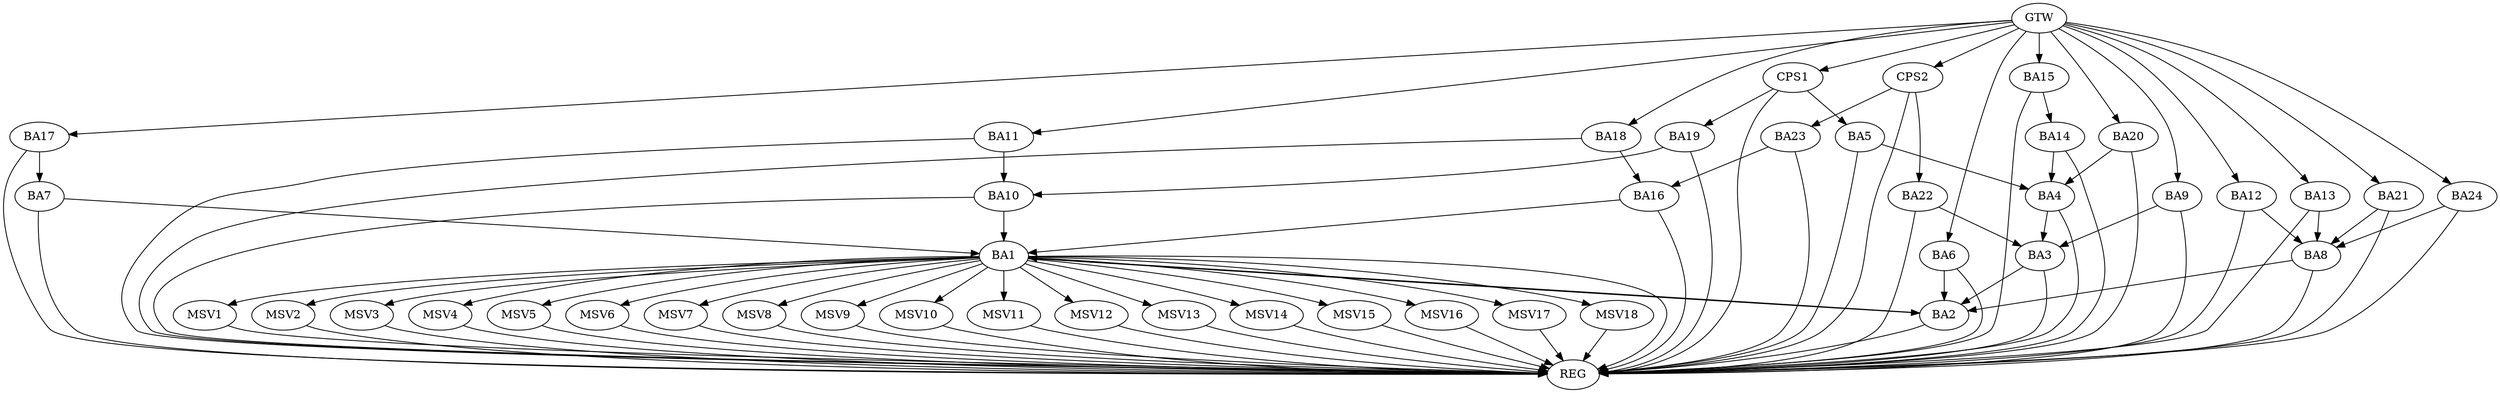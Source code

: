 strict digraph G {
  BA1 [ label="BA1" ];
  BA2 [ label="BA2" ];
  BA3 [ label="BA3" ];
  BA4 [ label="BA4" ];
  BA5 [ label="BA5" ];
  BA6 [ label="BA6" ];
  BA7 [ label="BA7" ];
  BA8 [ label="BA8" ];
  BA9 [ label="BA9" ];
  BA10 [ label="BA10" ];
  BA11 [ label="BA11" ];
  BA12 [ label="BA12" ];
  BA13 [ label="BA13" ];
  BA14 [ label="BA14" ];
  BA15 [ label="BA15" ];
  BA16 [ label="BA16" ];
  BA17 [ label="BA17" ];
  BA18 [ label="BA18" ];
  BA19 [ label="BA19" ];
  BA20 [ label="BA20" ];
  BA21 [ label="BA21" ];
  BA22 [ label="BA22" ];
  BA23 [ label="BA23" ];
  BA24 [ label="BA24" ];
  CPS1 [ label="CPS1" ];
  CPS2 [ label="CPS2" ];
  GTW [ label="GTW" ];
  REG [ label="REG" ];
  MSV1 [ label="MSV1" ];
  MSV2 [ label="MSV2" ];
  MSV3 [ label="MSV3" ];
  MSV4 [ label="MSV4" ];
  MSV5 [ label="MSV5" ];
  MSV6 [ label="MSV6" ];
  MSV7 [ label="MSV7" ];
  MSV8 [ label="MSV8" ];
  MSV9 [ label="MSV9" ];
  MSV10 [ label="MSV10" ];
  MSV11 [ label="MSV11" ];
  MSV12 [ label="MSV12" ];
  MSV13 [ label="MSV13" ];
  MSV14 [ label="MSV14" ];
  MSV15 [ label="MSV15" ];
  MSV16 [ label="MSV16" ];
  MSV17 [ label="MSV17" ];
  MSV18 [ label="MSV18" ];
  BA1 -> BA2;
  BA2 -> BA1;
  BA3 -> BA2;
  BA4 -> BA3;
  BA5 -> BA4;
  BA6 -> BA2;
  BA7 -> BA1;
  BA8 -> BA2;
  BA9 -> BA3;
  BA10 -> BA1;
  BA11 -> BA10;
  BA12 -> BA8;
  BA13 -> BA8;
  BA14 -> BA4;
  BA15 -> BA14;
  BA16 -> BA1;
  BA17 -> BA7;
  BA18 -> BA16;
  BA19 -> BA10;
  BA20 -> BA4;
  BA21 -> BA8;
  BA22 -> BA3;
  BA23 -> BA16;
  BA24 -> BA8;
  CPS1 -> BA5;
  CPS1 -> BA19;
  CPS2 -> BA22;
  CPS2 -> BA23;
  GTW -> BA6;
  GTW -> BA9;
  GTW -> BA11;
  GTW -> BA12;
  GTW -> BA13;
  GTW -> BA15;
  GTW -> BA17;
  GTW -> BA18;
  GTW -> BA20;
  GTW -> BA21;
  GTW -> BA24;
  GTW -> CPS1;
  GTW -> CPS2;
  BA1 -> REG;
  BA2 -> REG;
  BA3 -> REG;
  BA4 -> REG;
  BA5 -> REG;
  BA6 -> REG;
  BA7 -> REG;
  BA8 -> REG;
  BA9 -> REG;
  BA10 -> REG;
  BA11 -> REG;
  BA12 -> REG;
  BA13 -> REG;
  BA14 -> REG;
  BA15 -> REG;
  BA16 -> REG;
  BA17 -> REG;
  BA18 -> REG;
  BA19 -> REG;
  BA20 -> REG;
  BA21 -> REG;
  BA22 -> REG;
  BA23 -> REG;
  BA24 -> REG;
  CPS1 -> REG;
  CPS2 -> REG;
  BA1 -> MSV1;
  BA1 -> MSV2;
  MSV1 -> REG;
  MSV2 -> REG;
  BA1 -> MSV3;
  MSV3 -> REG;
  BA1 -> MSV4;
  MSV4 -> REG;
  BA1 -> MSV5;
  BA1 -> MSV6;
  MSV5 -> REG;
  MSV6 -> REG;
  BA1 -> MSV7;
  MSV7 -> REG;
  BA1 -> MSV8;
  BA1 -> MSV9;
  BA1 -> MSV10;
  MSV8 -> REG;
  MSV9 -> REG;
  MSV10 -> REG;
  BA1 -> MSV11;
  BA1 -> MSV12;
  MSV11 -> REG;
  MSV12 -> REG;
  BA1 -> MSV13;
  MSV13 -> REG;
  BA1 -> MSV14;
  BA1 -> MSV15;
  MSV14 -> REG;
  MSV15 -> REG;
  BA1 -> MSV16;
  MSV16 -> REG;
  BA1 -> MSV17;
  BA1 -> MSV18;
  MSV17 -> REG;
  MSV18 -> REG;
}
